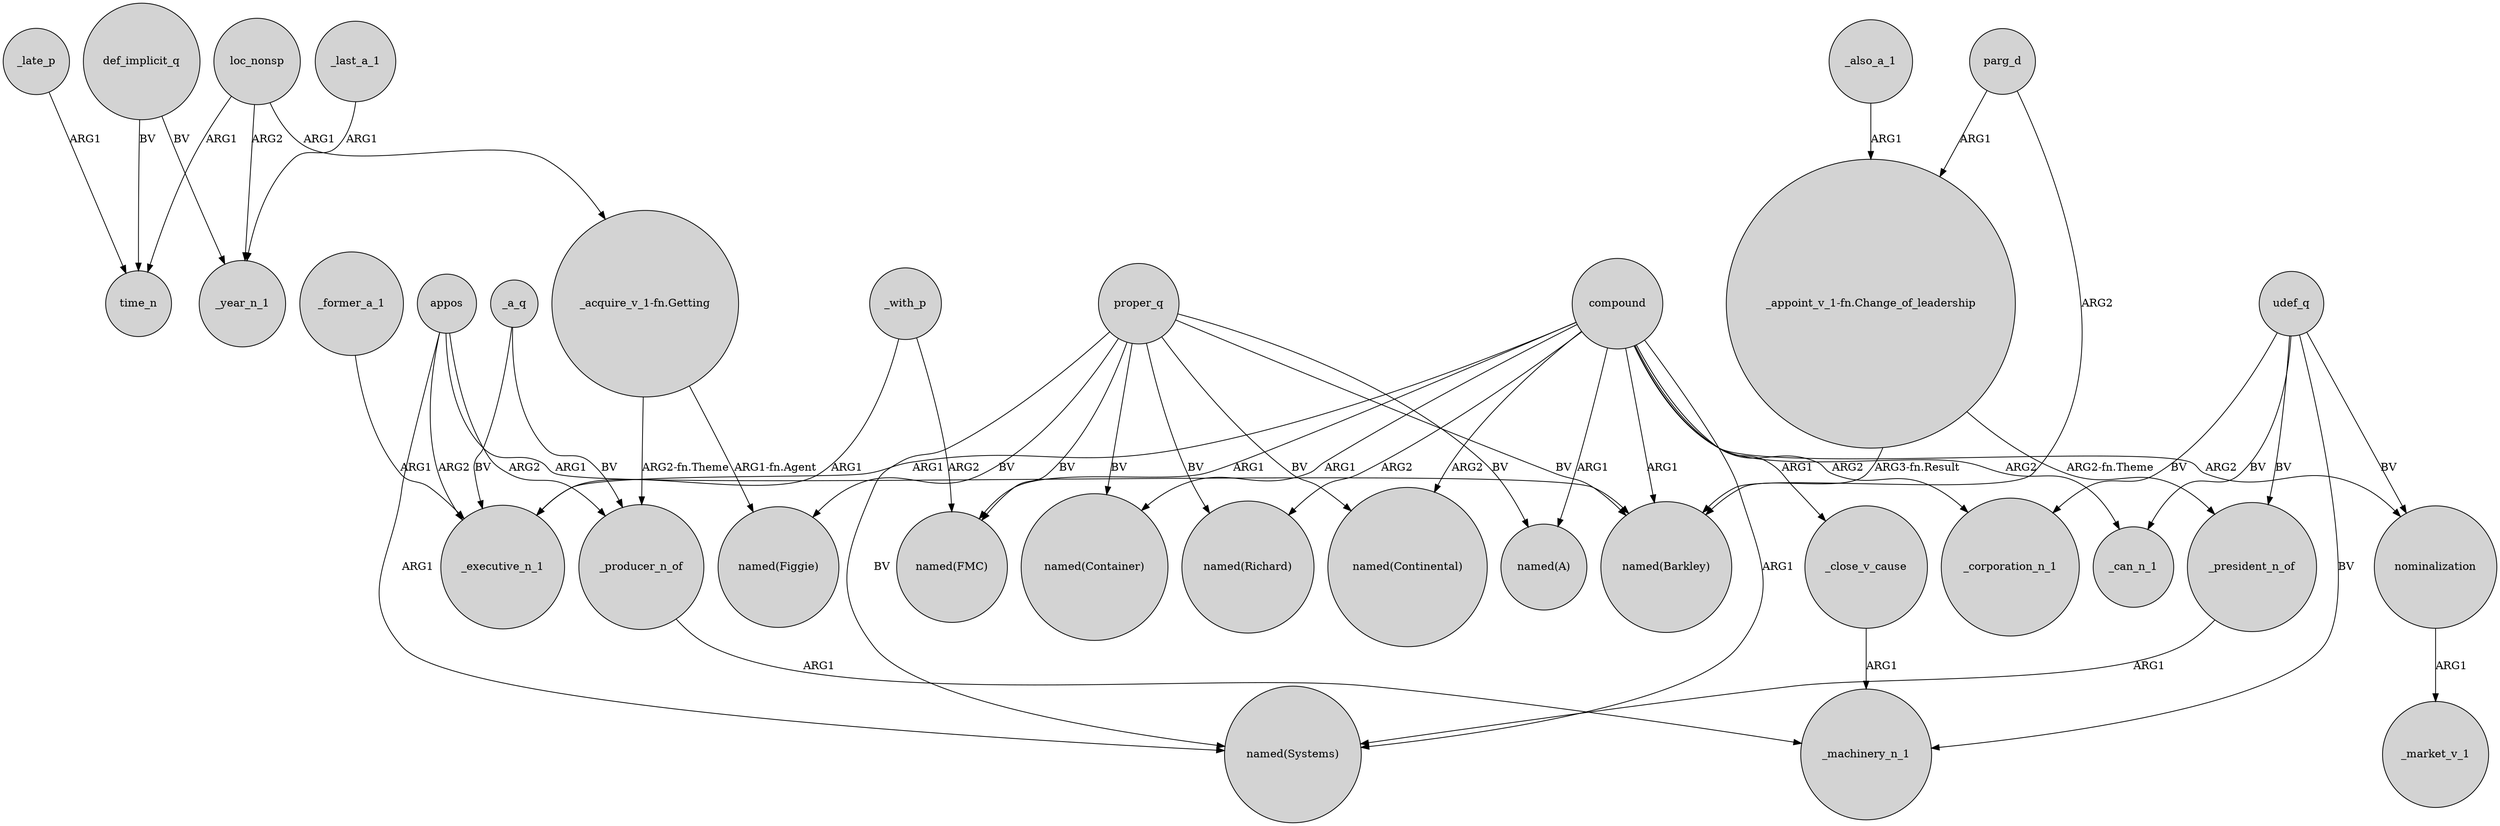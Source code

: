 digraph {
	node [shape=circle style=filled]
	_late_p -> time_n [label=ARG1]
	udef_q -> _machinery_n_1 [label=BV]
	_also_a_1 -> "_appoint_v_1-fn.Change_of_leadership" [label=ARG1]
	proper_q -> "named(Figgie)" [label=BV]
	compound -> "named(Continental)" [label=ARG2]
	def_implicit_q -> time_n [label=BV]
	def_implicit_q -> _year_n_1 [label=BV]
	_with_p -> "named(FMC)" [label=ARG2]
	compound -> "named(FMC)" [label=ARG1]
	_president_n_of -> "named(Systems)" [label=ARG1]
	nominalization -> _market_v_1 [label=ARG1]
	compound -> "named(Richard)" [label=ARG2]
	"_acquire_v_1-fn.Getting" -> "named(Figgie)" [label="ARG1-fn.Agent"]
	appos -> _executive_n_1 [label=ARG2]
	proper_q -> "named(Barkley)" [label=BV]
	appos -> "named(Barkley)" [label=ARG1]
	compound -> _executive_n_1 [label=ARG1]
	compound -> _corporation_n_1 [label=ARG2]
	compound -> nominalization [label=ARG2]
	_close_v_cause -> _machinery_n_1 [label=ARG1]
	proper_q -> "named(FMC)" [label=BV]
	compound -> "named(A)" [label=ARG1]
	_with_p -> _executive_n_1 [label=ARG1]
	loc_nonsp -> time_n [label=ARG1]
	compound -> "named(Barkley)" [label=ARG1]
	_a_q -> _producer_n_of [label=BV]
	udef_q -> _corporation_n_1 [label=BV]
	parg_d -> "named(Barkley)" [label=ARG2]
	compound -> "named(Systems)" [label=ARG1]
	proper_q -> "named(Richard)" [label=BV]
	"_appoint_v_1-fn.Change_of_leadership" -> "named(Barkley)" [label="ARG3-fn.Result"]
	compound -> _can_n_1 [label=ARG2]
	udef_q -> _president_n_of [label=BV]
	_producer_n_of -> _machinery_n_1 [label=ARG1]
	"_acquire_v_1-fn.Getting" -> _producer_n_of [label="ARG2-fn.Theme"]
	proper_q -> "named(Continental)" [label=BV]
	proper_q -> "named(Systems)" [label=BV]
	"_appoint_v_1-fn.Change_of_leadership" -> _president_n_of [label="ARG2-fn.Theme"]
	parg_d -> "_appoint_v_1-fn.Change_of_leadership" [label=ARG1]
	loc_nonsp -> _year_n_1 [label=ARG2]
	compound -> "named(Container)" [label=ARG1]
	_last_a_1 -> _year_n_1 [label=ARG1]
	udef_q -> nominalization [label=BV]
	compound -> _close_v_cause [label=ARG1]
	appos -> _producer_n_of [label=ARG2]
	_a_q -> _executive_n_1 [label=BV]
	_former_a_1 -> _executive_n_1 [label=ARG1]
	proper_q -> "named(Container)" [label=BV]
	appos -> "named(Systems)" [label=ARG1]
	loc_nonsp -> "_acquire_v_1-fn.Getting" [label=ARG1]
	udef_q -> _can_n_1 [label=BV]
	proper_q -> "named(A)" [label=BV]
}
